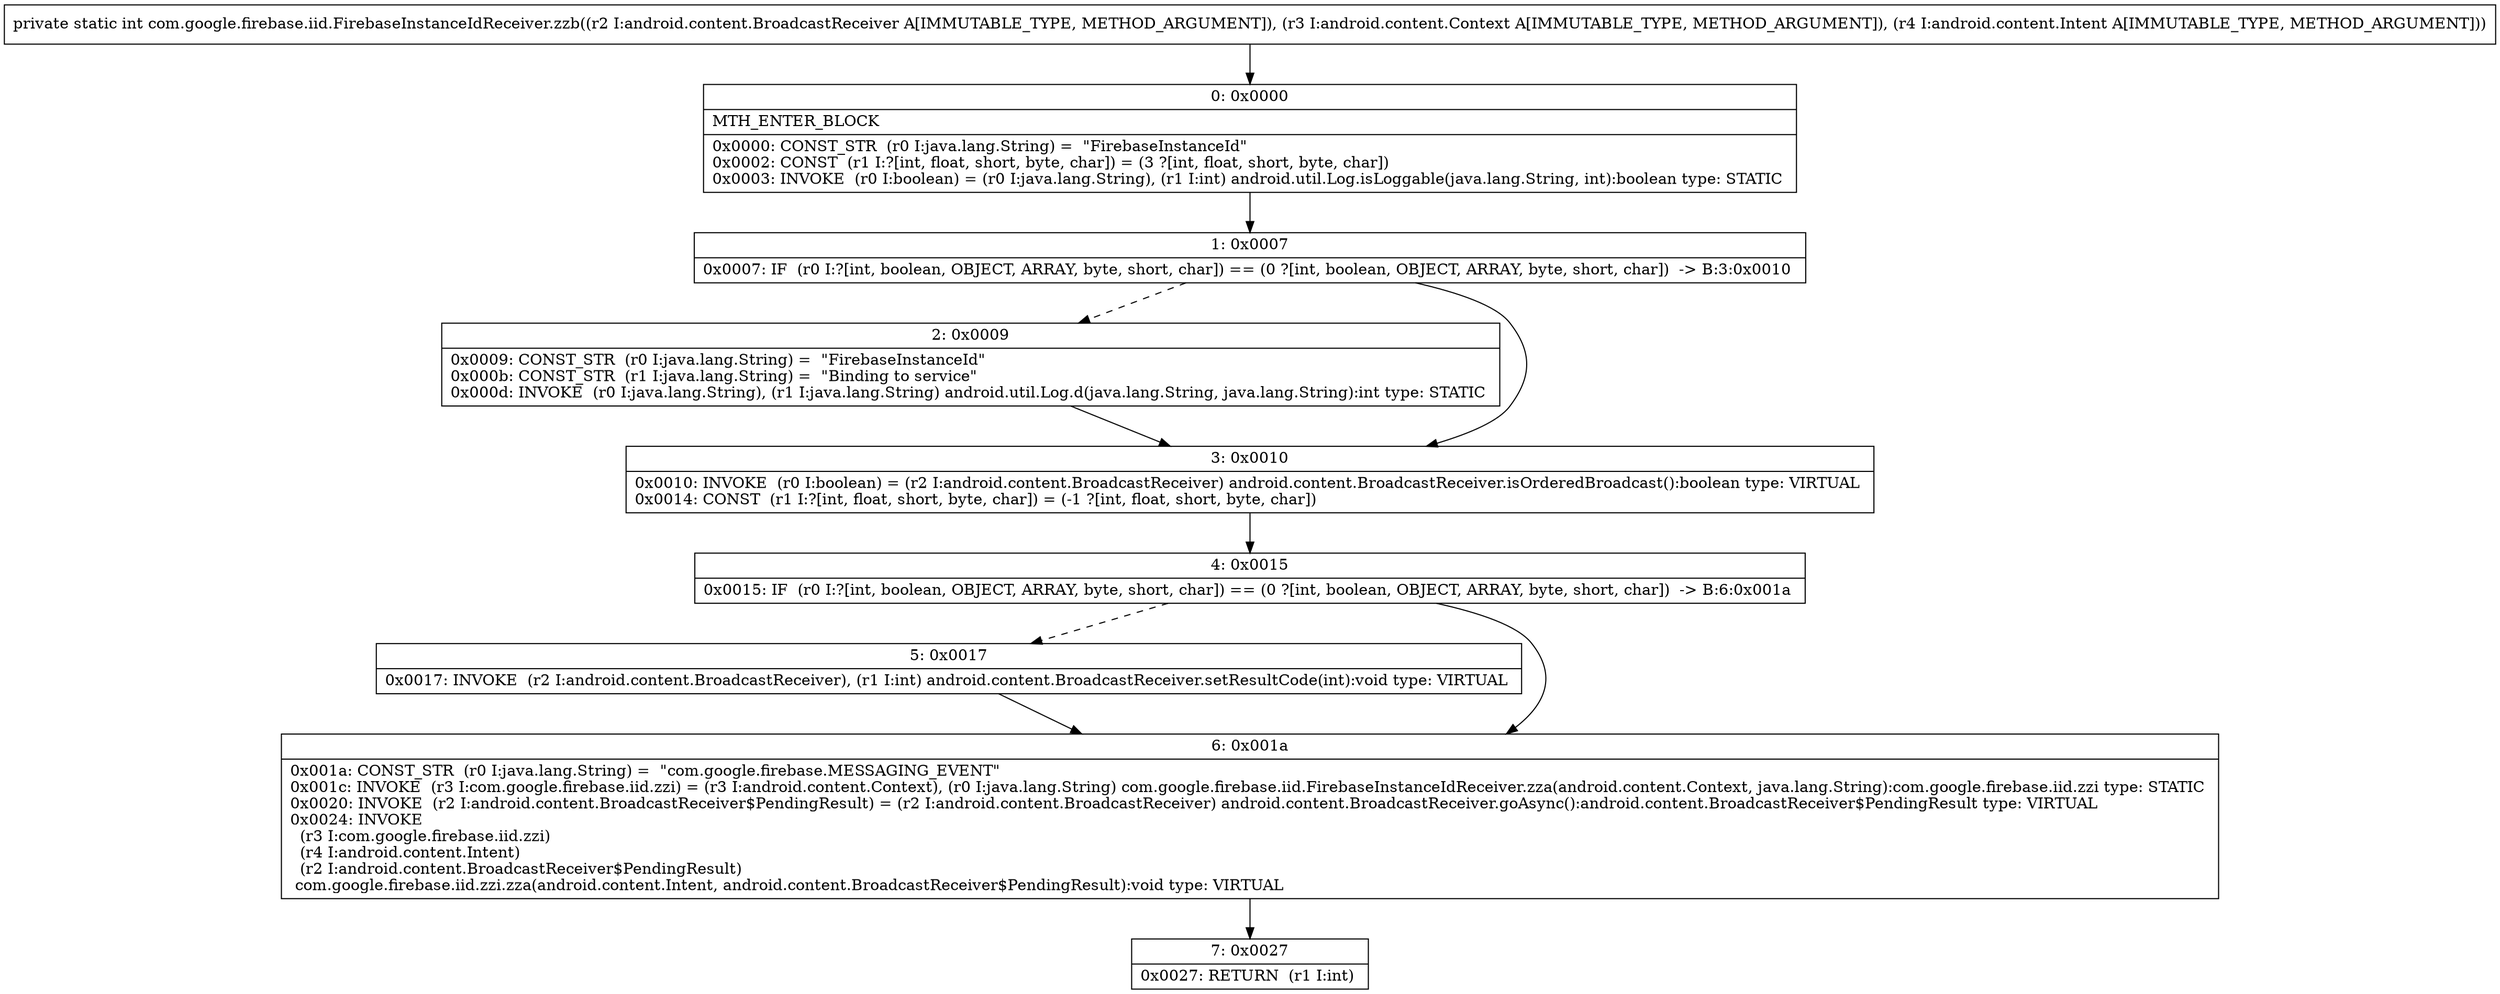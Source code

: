 digraph "CFG forcom.google.firebase.iid.FirebaseInstanceIdReceiver.zzb(Landroid\/content\/BroadcastReceiver;Landroid\/content\/Context;Landroid\/content\/Intent;)I" {
Node_0 [shape=record,label="{0\:\ 0x0000|MTH_ENTER_BLOCK\l|0x0000: CONST_STR  (r0 I:java.lang.String) =  \"FirebaseInstanceId\" \l0x0002: CONST  (r1 I:?[int, float, short, byte, char]) = (3 ?[int, float, short, byte, char]) \l0x0003: INVOKE  (r0 I:boolean) = (r0 I:java.lang.String), (r1 I:int) android.util.Log.isLoggable(java.lang.String, int):boolean type: STATIC \l}"];
Node_1 [shape=record,label="{1\:\ 0x0007|0x0007: IF  (r0 I:?[int, boolean, OBJECT, ARRAY, byte, short, char]) == (0 ?[int, boolean, OBJECT, ARRAY, byte, short, char])  \-\> B:3:0x0010 \l}"];
Node_2 [shape=record,label="{2\:\ 0x0009|0x0009: CONST_STR  (r0 I:java.lang.String) =  \"FirebaseInstanceId\" \l0x000b: CONST_STR  (r1 I:java.lang.String) =  \"Binding to service\" \l0x000d: INVOKE  (r0 I:java.lang.String), (r1 I:java.lang.String) android.util.Log.d(java.lang.String, java.lang.String):int type: STATIC \l}"];
Node_3 [shape=record,label="{3\:\ 0x0010|0x0010: INVOKE  (r0 I:boolean) = (r2 I:android.content.BroadcastReceiver) android.content.BroadcastReceiver.isOrderedBroadcast():boolean type: VIRTUAL \l0x0014: CONST  (r1 I:?[int, float, short, byte, char]) = (\-1 ?[int, float, short, byte, char]) \l}"];
Node_4 [shape=record,label="{4\:\ 0x0015|0x0015: IF  (r0 I:?[int, boolean, OBJECT, ARRAY, byte, short, char]) == (0 ?[int, boolean, OBJECT, ARRAY, byte, short, char])  \-\> B:6:0x001a \l}"];
Node_5 [shape=record,label="{5\:\ 0x0017|0x0017: INVOKE  (r2 I:android.content.BroadcastReceiver), (r1 I:int) android.content.BroadcastReceiver.setResultCode(int):void type: VIRTUAL \l}"];
Node_6 [shape=record,label="{6\:\ 0x001a|0x001a: CONST_STR  (r0 I:java.lang.String) =  \"com.google.firebase.MESSAGING_EVENT\" \l0x001c: INVOKE  (r3 I:com.google.firebase.iid.zzi) = (r3 I:android.content.Context), (r0 I:java.lang.String) com.google.firebase.iid.FirebaseInstanceIdReceiver.zza(android.content.Context, java.lang.String):com.google.firebase.iid.zzi type: STATIC \l0x0020: INVOKE  (r2 I:android.content.BroadcastReceiver$PendingResult) = (r2 I:android.content.BroadcastReceiver) android.content.BroadcastReceiver.goAsync():android.content.BroadcastReceiver$PendingResult type: VIRTUAL \l0x0024: INVOKE  \l  (r3 I:com.google.firebase.iid.zzi)\l  (r4 I:android.content.Intent)\l  (r2 I:android.content.BroadcastReceiver$PendingResult)\l com.google.firebase.iid.zzi.zza(android.content.Intent, android.content.BroadcastReceiver$PendingResult):void type: VIRTUAL \l}"];
Node_7 [shape=record,label="{7\:\ 0x0027|0x0027: RETURN  (r1 I:int) \l}"];
MethodNode[shape=record,label="{private static int com.google.firebase.iid.FirebaseInstanceIdReceiver.zzb((r2 I:android.content.BroadcastReceiver A[IMMUTABLE_TYPE, METHOD_ARGUMENT]), (r3 I:android.content.Context A[IMMUTABLE_TYPE, METHOD_ARGUMENT]), (r4 I:android.content.Intent A[IMMUTABLE_TYPE, METHOD_ARGUMENT])) }"];
MethodNode -> Node_0;
Node_0 -> Node_1;
Node_1 -> Node_2[style=dashed];
Node_1 -> Node_3;
Node_2 -> Node_3;
Node_3 -> Node_4;
Node_4 -> Node_5[style=dashed];
Node_4 -> Node_6;
Node_5 -> Node_6;
Node_6 -> Node_7;
}

